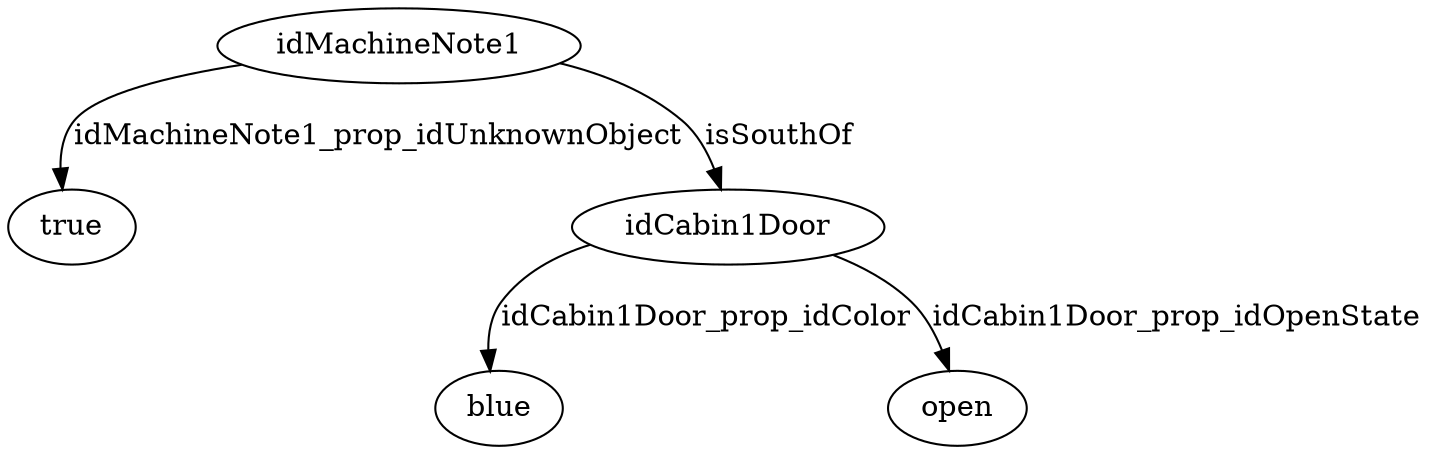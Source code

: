 strict digraph  {
idMachineNote1 [node_type=entity_node, root=root];
true;
idCabin1Door;
blue;
open;
idMachineNote1 -> true  [edge_type=property, label=idMachineNote1_prop_idUnknownObject];
idMachineNote1 -> idCabin1Door  [edge_type=relationship, label=isSouthOf];
idCabin1Door -> blue  [edge_type=property, label=idCabin1Door_prop_idColor];
idCabin1Door -> open  [edge_type=property, label=idCabin1Door_prop_idOpenState];
}
